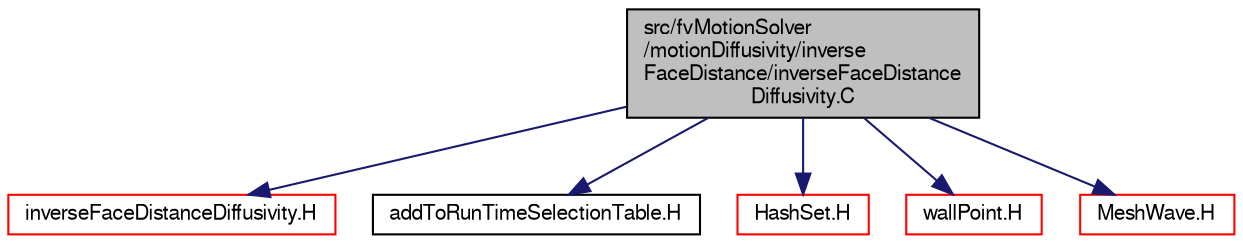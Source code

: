 digraph "src/fvMotionSolver/motionDiffusivity/inverseFaceDistance/inverseFaceDistanceDiffusivity.C"
{
  bgcolor="transparent";
  edge [fontname="FreeSans",fontsize="10",labelfontname="FreeSans",labelfontsize="10"];
  node [fontname="FreeSans",fontsize="10",shape=record];
  Node0 [label="src/fvMotionSolver\l/motionDiffusivity/inverse\lFaceDistance/inverseFaceDistance\lDiffusivity.C",height=0.2,width=0.4,color="black", fillcolor="grey75", style="filled", fontcolor="black"];
  Node0 -> Node1 [color="midnightblue",fontsize="10",style="solid",fontname="FreeSans"];
  Node1 [label="inverseFaceDistanceDiffusivity.H",height=0.2,width=0.4,color="red",URL="$a04475.html"];
  Node0 -> Node305 [color="midnightblue",fontsize="10",style="solid",fontname="FreeSans"];
  Node305 [label="addToRunTimeSelectionTable.H",height=0.2,width=0.4,color="black",URL="$a09263.html",tooltip="Macros for easy insertion into run-time selection tables. "];
  Node0 -> Node175 [color="midnightblue",fontsize="10",style="solid",fontname="FreeSans"];
  Node175 [label="HashSet.H",height=0.2,width=0.4,color="red",URL="$a08471.html"];
  Node0 -> Node306 [color="midnightblue",fontsize="10",style="solid",fontname="FreeSans"];
  Node306 [label="wallPoint.H",height=0.2,width=0.4,color="red",URL="$a07451.html"];
  Node0 -> Node310 [color="midnightblue",fontsize="10",style="solid",fontname="FreeSans"];
  Node310 [label="MeshWave.H",height=0.2,width=0.4,color="red",URL="$a07172.html"];
}
